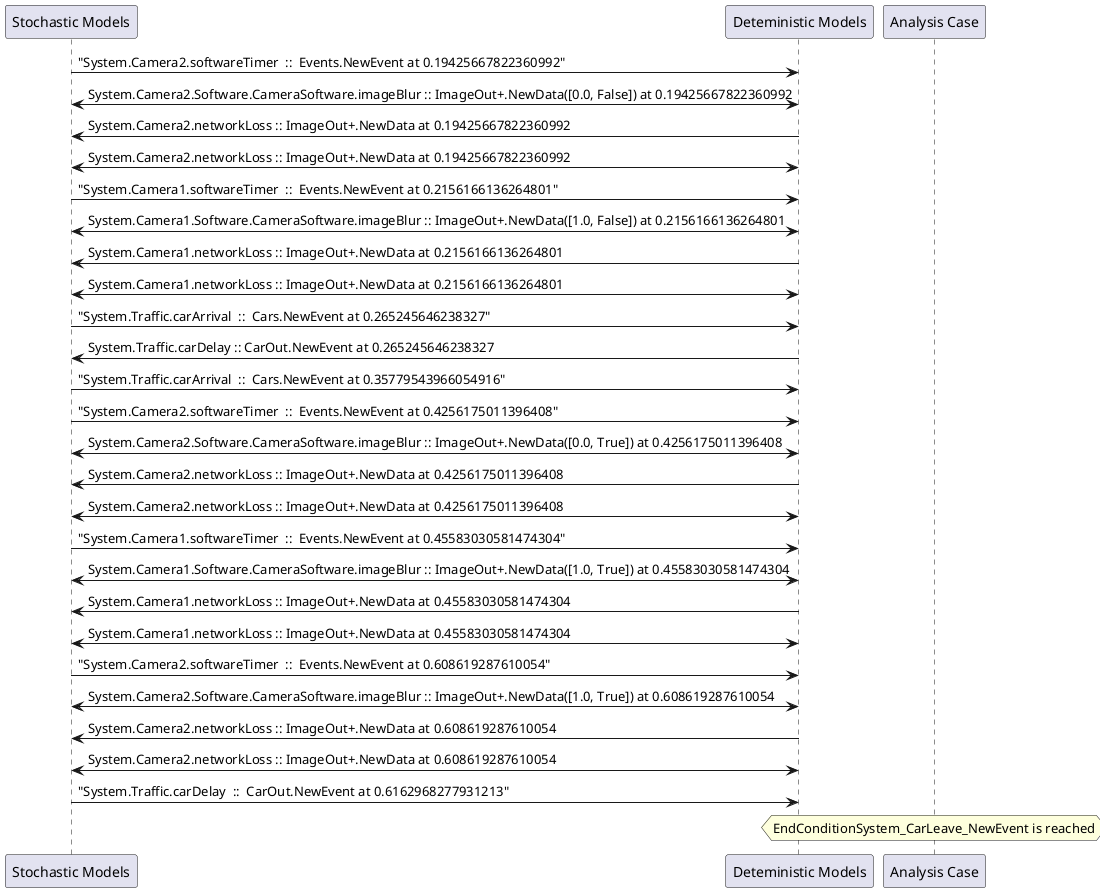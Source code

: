 
	@startuml
	participant "Stochastic Models" as stochmodel
	participant "Deteministic Models" as detmodel
	participant "Analysis Case" as analysis
	{20203_stop} stochmodel -> detmodel : "System.Camera2.softwareTimer  ::  Events.NewEvent at 0.19425667822360992"
detmodel <-> stochmodel : System.Camera2.Software.CameraSoftware.imageBlur :: ImageOut+.NewData([0.0, False]) at 0.19425667822360992
detmodel -> stochmodel : System.Camera2.networkLoss :: ImageOut+.NewData at 0.19425667822360992
detmodel <-> stochmodel : System.Camera2.networkLoss :: ImageOut+.NewData at 0.19425667822360992
{20188_stop} stochmodel -> detmodel : "System.Camera1.softwareTimer  ::  Events.NewEvent at 0.2156166136264801"
detmodel <-> stochmodel : System.Camera1.Software.CameraSoftware.imageBlur :: ImageOut+.NewData([1.0, False]) at 0.2156166136264801
detmodel -> stochmodel : System.Camera1.networkLoss :: ImageOut+.NewData at 0.2156166136264801
detmodel <-> stochmodel : System.Camera1.networkLoss :: ImageOut+.NewData at 0.2156166136264801
{20219_stop} stochmodel -> detmodel : "System.Traffic.carArrival  ::  Cars.NewEvent at 0.265245646238327"
{20228_start} detmodel -> stochmodel : System.Traffic.carDelay :: CarOut.NewEvent at 0.265245646238327
{20220_stop} stochmodel -> detmodel : "System.Traffic.carArrival  ::  Cars.NewEvent at 0.35779543966054916"
{20204_stop} stochmodel -> detmodel : "System.Camera2.softwareTimer  ::  Events.NewEvent at 0.4256175011396408"
detmodel <-> stochmodel : System.Camera2.Software.CameraSoftware.imageBlur :: ImageOut+.NewData([0.0, True]) at 0.4256175011396408
detmodel -> stochmodel : System.Camera2.networkLoss :: ImageOut+.NewData at 0.4256175011396408
detmodel <-> stochmodel : System.Camera2.networkLoss :: ImageOut+.NewData at 0.4256175011396408
{20189_stop} stochmodel -> detmodel : "System.Camera1.softwareTimer  ::  Events.NewEvent at 0.45583030581474304"
detmodel <-> stochmodel : System.Camera1.Software.CameraSoftware.imageBlur :: ImageOut+.NewData([1.0, True]) at 0.45583030581474304
detmodel -> stochmodel : System.Camera1.networkLoss :: ImageOut+.NewData at 0.45583030581474304
detmodel <-> stochmodel : System.Camera1.networkLoss :: ImageOut+.NewData at 0.45583030581474304
{20205_stop} stochmodel -> detmodel : "System.Camera2.softwareTimer  ::  Events.NewEvent at 0.608619287610054"
detmodel <-> stochmodel : System.Camera2.Software.CameraSoftware.imageBlur :: ImageOut+.NewData([1.0, True]) at 0.608619287610054
detmodel -> stochmodel : System.Camera2.networkLoss :: ImageOut+.NewData at 0.608619287610054
detmodel <-> stochmodel : System.Camera2.networkLoss :: ImageOut+.NewData at 0.608619287610054
{20228_stop} stochmodel -> detmodel : "System.Traffic.carDelay  ::  CarOut.NewEvent at 0.6162968277931213"
{20228_start} <-> {20228_stop} : delay
hnote over analysis 
EndConditionSystem_CarLeave_NewEvent is reached
endnote
@enduml